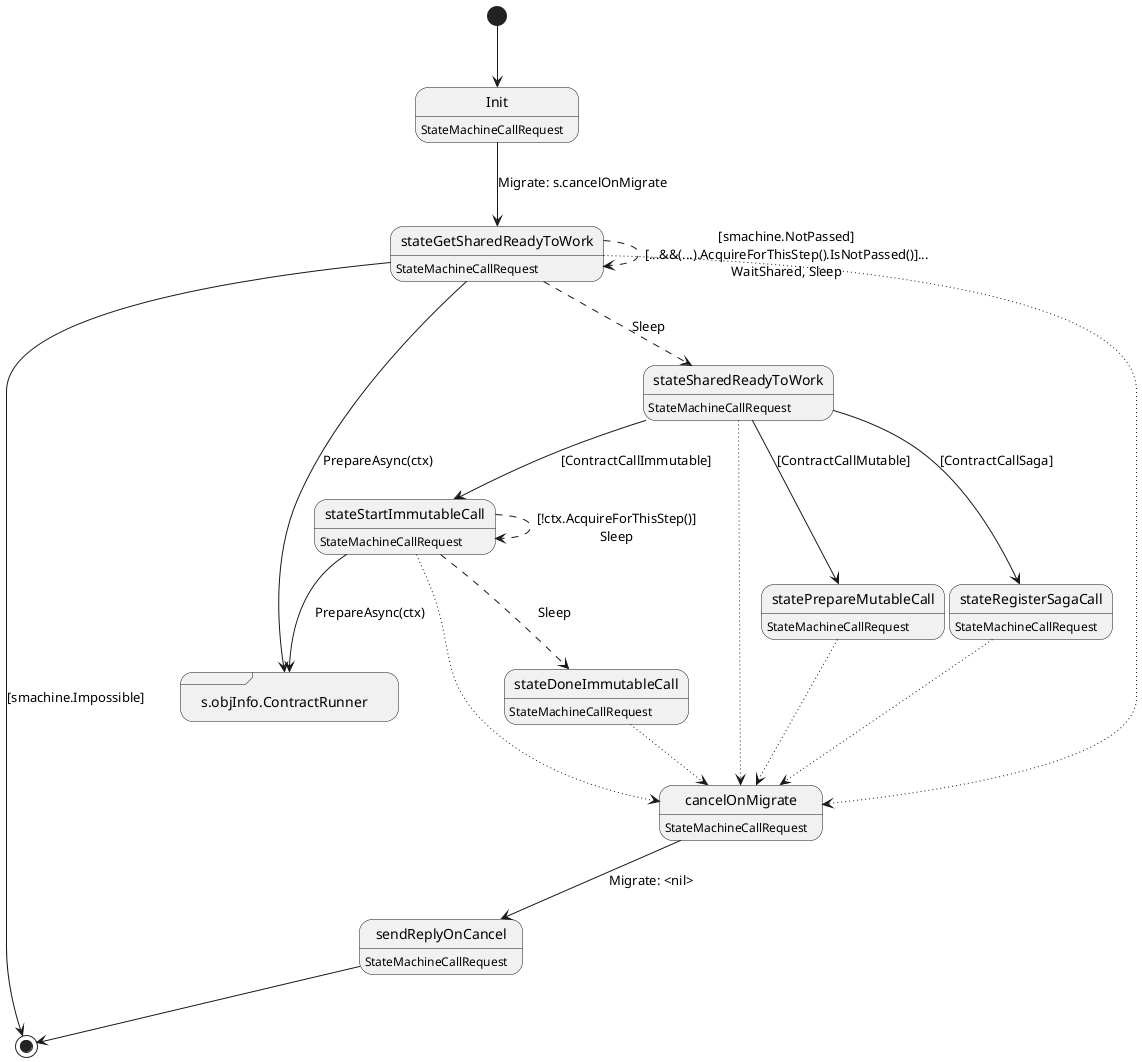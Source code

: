@startuml
state "Init" as T00_S001
T00_S001 : StateMachineCallRequest
[*] --> T00_S001
T00_S001 --> T00_S003 : Migrate: s.cancelOnMigrate
state "cancelOnMigrate" as T00_S002
T00_S002 : StateMachineCallRequest
T00_S002 --> T00_S010 : Migrate: <nil>
state "s.objInfo.ContractRunner" as T00_S004 <<sdlreceive>>
T00_S004 : DUPLICATE
state "sendReplyOnCancel" as T00_S010
T00_S010 : StateMachineCallRequest
T00_S010 --> [*]
state "stateDoneImmutableCall" as T00_S007
T00_S007 : StateMachineCallRequest
T00_S007 --[dotted]> T00_S002
state "stateGetSharedReadyToWork" as T00_S003
T00_S003 : StateMachineCallRequest
T00_S003 --[dotted]> T00_S002
T00_S003 --[dashed]> T00_S003 : [smachine.NotPassed]\n[...&&(...).AcquireForThisStep().IsNotPassed()]...\nWaitShared, Sleep
T00_S003 --> [*] : [smachine.Impossible]
T00_S003 --> T00_S004 : PrepareAsync(ctx)
T00_S003 --[dashed]> T00_S005 : Sleep
state "statePrepareMutableCall" as T00_S009
T00_S009 : StateMachineCallRequest
T00_S009 --[dotted]> T00_S002
state "stateRegisterSagaCall" as T00_S008
T00_S008 : StateMachineCallRequest
T00_S008 --[dotted]> T00_S002
state "stateSharedReadyToWork" as T00_S005
T00_S005 : StateMachineCallRequest
T00_S005 --[dotted]> T00_S002
T00_S005 --> T00_S009 : [ContractCallMutable]
T00_S005 --> T00_S006 : [ContractCallImmutable]
T00_S005 --> T00_S008 : [ContractCallSaga]
state "stateStartImmutableCall" as T00_S006
T00_S006 : StateMachineCallRequest
T00_S006 --[dotted]> T00_S002
T00_S006 --[dashed]> T00_S006 : [!ctx.AcquireForThisStep()]\nSleep
T00_S006 --> T00_S004 : PrepareAsync(ctx)
T00_S006 --[dashed]> T00_S007 : Sleep
@enduml
